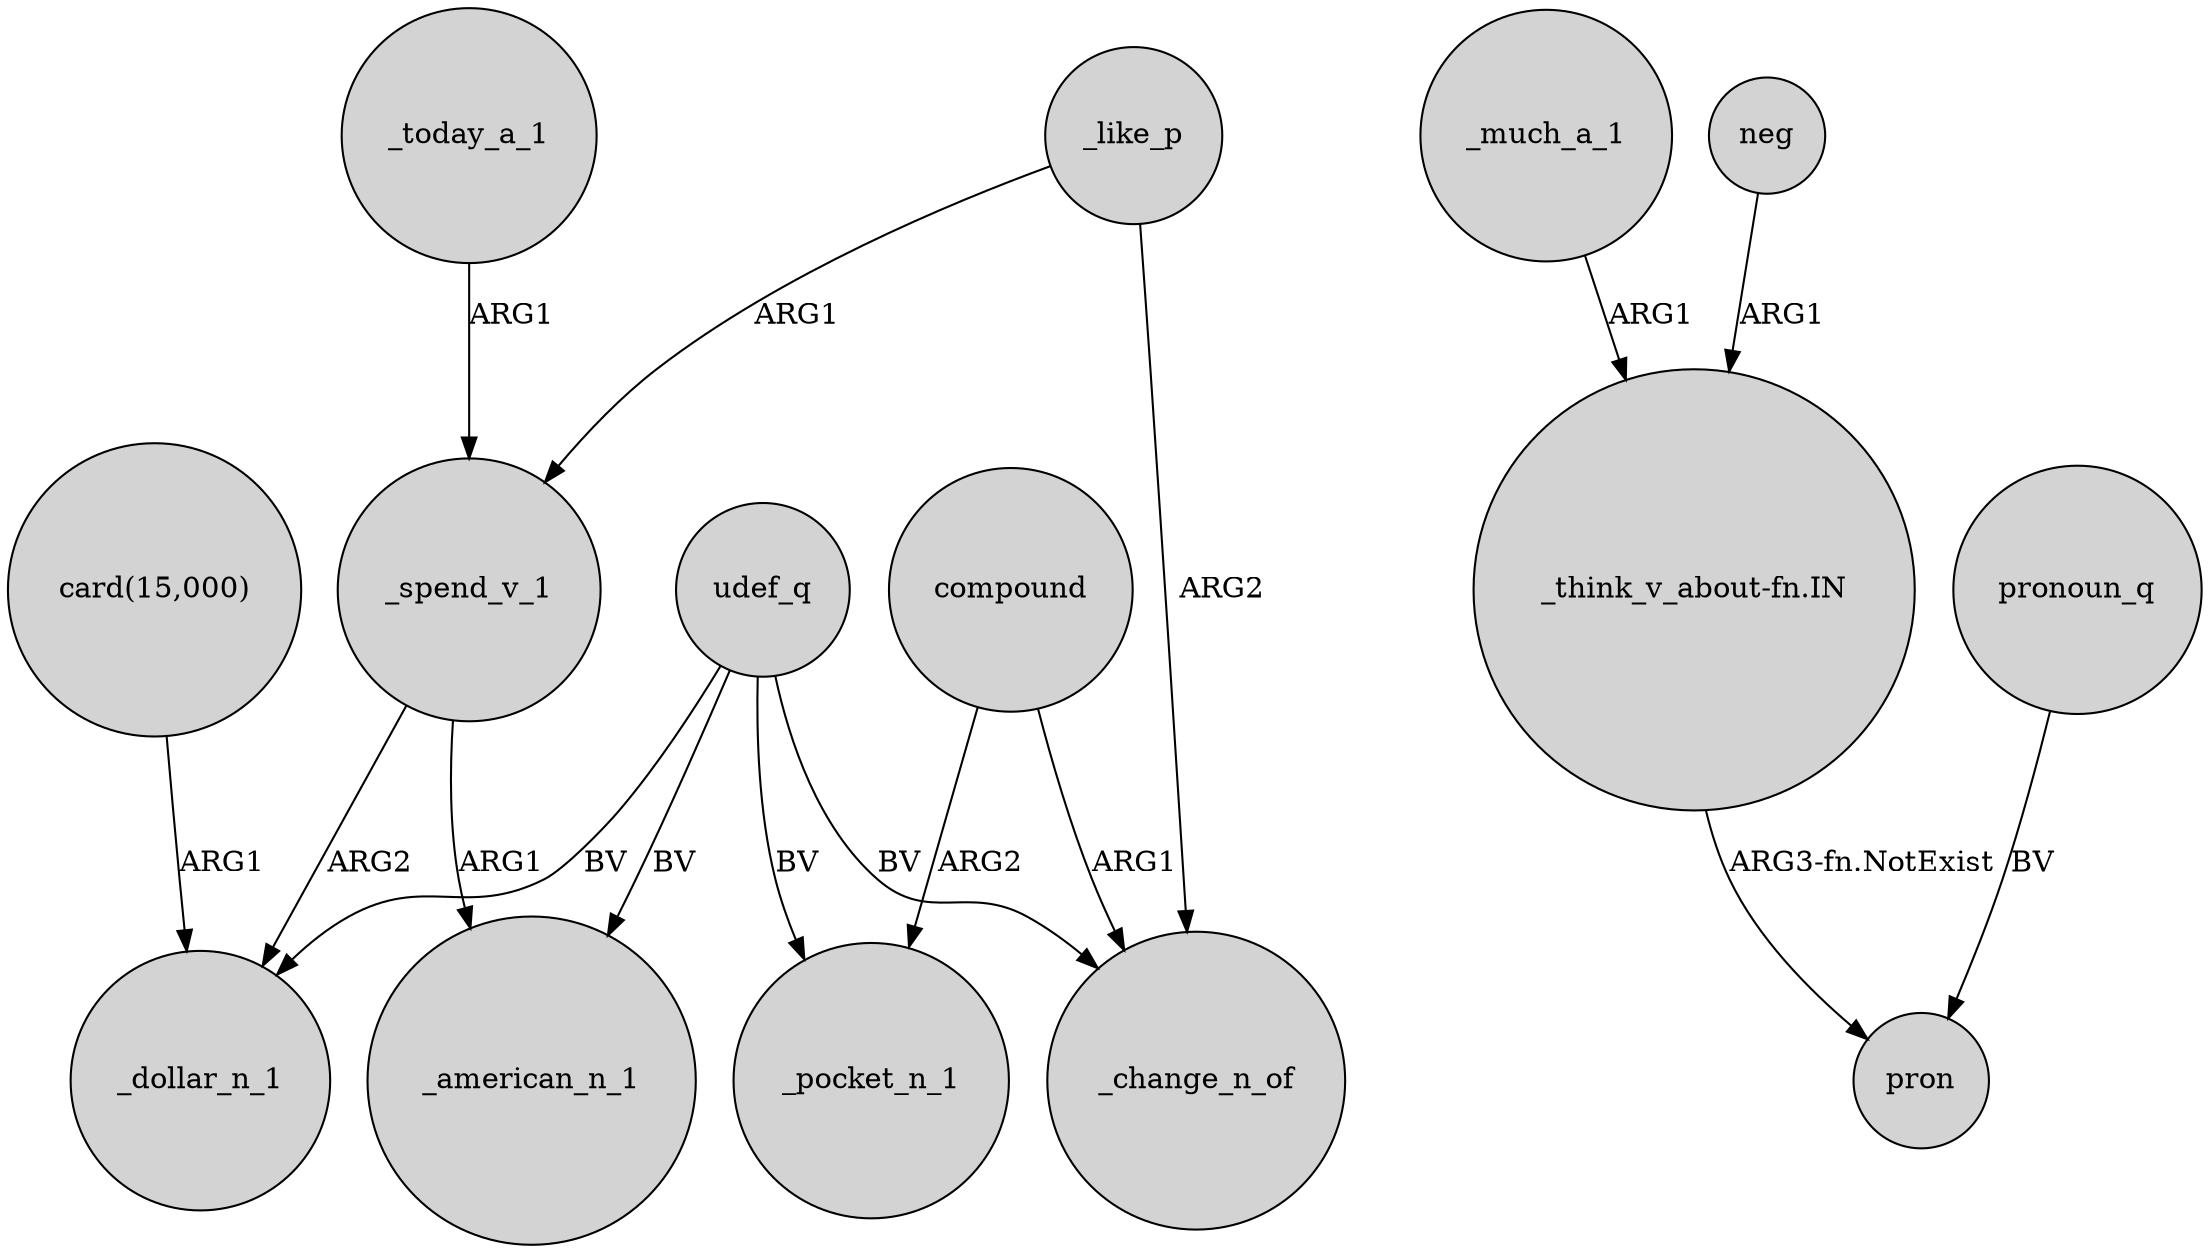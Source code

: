 digraph {
	node [shape=circle style=filled]
	_spend_v_1 -> _american_n_1 [label=ARG1]
	udef_q -> _change_n_of [label=BV]
	_much_a_1 -> "_think_v_about-fn.IN" [label=ARG1]
	pronoun_q -> pron [label=BV]
	_like_p -> _change_n_of [label=ARG2]
	"card(15,000)" -> _dollar_n_1 [label=ARG1]
	compound -> _change_n_of [label=ARG1]
	neg -> "_think_v_about-fn.IN" [label=ARG1]
	"_think_v_about-fn.IN" -> pron [label="ARG3-fn.NotExist"]
	_like_p -> _spend_v_1 [label=ARG1]
	_spend_v_1 -> _dollar_n_1 [label=ARG2]
	_today_a_1 -> _spend_v_1 [label=ARG1]
	udef_q -> _american_n_1 [label=BV]
	udef_q -> _dollar_n_1 [label=BV]
	udef_q -> _pocket_n_1 [label=BV]
	compound -> _pocket_n_1 [label=ARG2]
}
